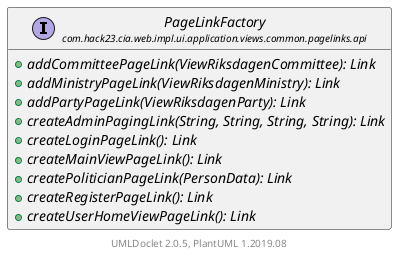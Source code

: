 @startuml
    set namespaceSeparator none
    hide empty fields
    hide empty methods

    interface "<size:14>PageLinkFactory\n<size:10>com.hack23.cia.web.impl.ui.application.views.common.pagelinks.api" as com.hack23.cia.web.impl.ui.application.views.common.pagelinks.api.PageLinkFactory [[PageLinkFactory.html]] {
        {abstract} +addCommitteePageLink(ViewRiksdagenCommittee): Link
        {abstract} +addMinistryPageLink(ViewRiksdagenMinistry): Link
        {abstract} +addPartyPageLink(ViewRiksdagenParty): Link
        {abstract} +createAdminPagingLink(String, String, String, String): Link
        {abstract} +createLoginPageLink(): Link
        {abstract} +createMainViewPageLink(): Link
        {abstract} +createPoliticianPageLink(PersonData): Link
        {abstract} +createRegisterPageLink(): Link
        {abstract} +createUserHomeViewPageLink(): Link
    }

    center footer UMLDoclet 2.0.5, PlantUML 1.2019.08
@enduml
